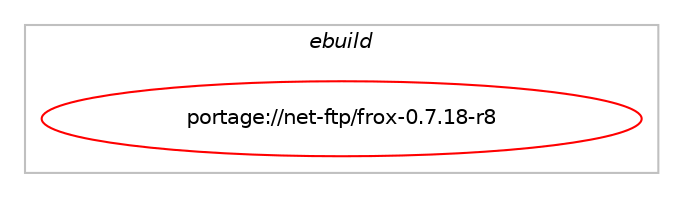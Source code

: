 digraph prolog {

# *************
# Graph options
# *************

newrank=true;
concentrate=true;
compound=true;
graph [rankdir=LR,fontname=Helvetica,fontsize=10,ranksep=1.5];#, ranksep=2.5, nodesep=0.2];
edge  [arrowhead=vee];
node  [fontname=Helvetica,fontsize=10];

# **********
# The ebuild
# **********

subgraph cluster_leftcol {
color=gray;
label=<<i>ebuild</i>>;
id [label="portage://net-ftp/frox-0.7.18-r8", color=red, width=4, href="../net-ftp/frox-0.7.18-r8.svg"];
}

# ****************
# The dependencies
# ****************

subgraph cluster_midcol {
color=gray;
label=<<i>dependencies</i>>;
subgraph cluster_compile {
fillcolor="#eeeeee";
style=filled;
label=<<i>compile</i>>;
# *** BEGIN UNKNOWN DEPENDENCY TYPE (TODO) ***
# id -> equal(use_conditional_group(positive,clamav,portage://net-ftp/frox-0.7.18-r8,[package_dependency(portage://net-ftp/frox-0.7.18-r8,install,no,app-antivirus,clamav,greaterequal,[0.80,,,0.80],[],[])]))
# *** END UNKNOWN DEPENDENCY TYPE (TODO) ***

# *** BEGIN UNKNOWN DEPENDENCY TYPE (TODO) ***
# id -> equal(use_conditional_group(positive,kernel_linux,portage://net-ftp/frox-0.7.18-r8,[package_dependency(portage://net-ftp/frox-0.7.18-r8,install,no,sys-kernel,linux-headers,greaterequal,[2.6,,,2.6],[],[])]))
# *** END UNKNOWN DEPENDENCY TYPE (TODO) ***

# *** BEGIN UNKNOWN DEPENDENCY TYPE (TODO) ***
# id -> equal(use_conditional_group(positive,ssl,portage://net-ftp/frox-0.7.18-r8,[package_dependency(portage://net-ftp/frox-0.7.18-r8,install,no,dev-libs,openssl,none,[,,],[slot(0),equal],[])]))
# *** END UNKNOWN DEPENDENCY TYPE (TODO) ***

# *** BEGIN UNKNOWN DEPENDENCY TYPE (TODO) ***
# id -> equal(package_dependency(portage://net-ftp/frox-0.7.18-r8,install,no,acct-group,ftpproxy,none,[,,],[],[]))
# *** END UNKNOWN DEPENDENCY TYPE (TODO) ***

# *** BEGIN UNKNOWN DEPENDENCY TYPE (TODO) ***
# id -> equal(package_dependency(portage://net-ftp/frox-0.7.18-r8,install,no,acct-user,ftpproxy,none,[,,],[],[]))
# *** END UNKNOWN DEPENDENCY TYPE (TODO) ***

}
subgraph cluster_compileandrun {
fillcolor="#eeeeee";
style=filled;
label=<<i>compile and run</i>>;
}
subgraph cluster_run {
fillcolor="#eeeeee";
style=filled;
label=<<i>run</i>>;
# *** BEGIN UNKNOWN DEPENDENCY TYPE (TODO) ***
# id -> equal(use_conditional_group(positive,clamav,portage://net-ftp/frox-0.7.18-r8,[package_dependency(portage://net-ftp/frox-0.7.18-r8,run,no,app-antivirus,clamav,greaterequal,[0.80,,,0.80],[],[])]))
# *** END UNKNOWN DEPENDENCY TYPE (TODO) ***

# *** BEGIN UNKNOWN DEPENDENCY TYPE (TODO) ***
# id -> equal(use_conditional_group(positive,kernel_linux,portage://net-ftp/frox-0.7.18-r8,[package_dependency(portage://net-ftp/frox-0.7.18-r8,run,no,sys-kernel,linux-headers,greaterequal,[2.6,,,2.6],[],[])]))
# *** END UNKNOWN DEPENDENCY TYPE (TODO) ***

# *** BEGIN UNKNOWN DEPENDENCY TYPE (TODO) ***
# id -> equal(use_conditional_group(positive,ssl,portage://net-ftp/frox-0.7.18-r8,[package_dependency(portage://net-ftp/frox-0.7.18-r8,run,no,dev-libs,openssl,none,[,,],[slot(0),equal],[])]))
# *** END UNKNOWN DEPENDENCY TYPE (TODO) ***

# *** BEGIN UNKNOWN DEPENDENCY TYPE (TODO) ***
# id -> equal(package_dependency(portage://net-ftp/frox-0.7.18-r8,run,no,acct-group,ftpproxy,none,[,,],[],[]))
# *** END UNKNOWN DEPENDENCY TYPE (TODO) ***

# *** BEGIN UNKNOWN DEPENDENCY TYPE (TODO) ***
# id -> equal(package_dependency(portage://net-ftp/frox-0.7.18-r8,run,no,acct-user,ftpproxy,none,[,,],[],[]))
# *** END UNKNOWN DEPENDENCY TYPE (TODO) ***

}
}

# **************
# The candidates
# **************

subgraph cluster_choices {
rank=same;
color=gray;
label=<<i>candidates</i>>;

}

}
